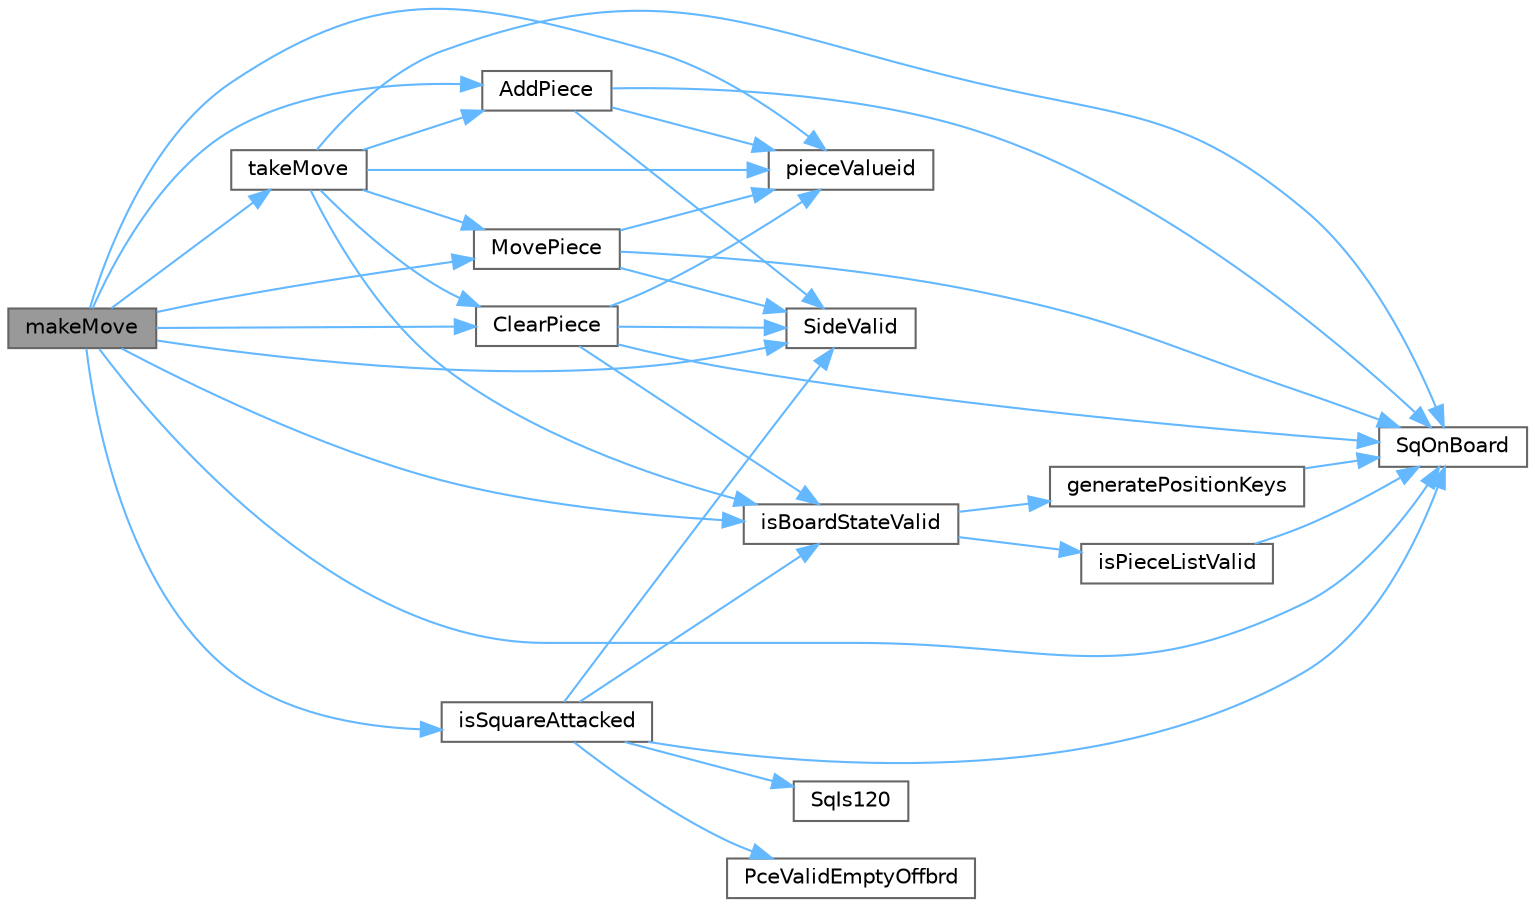 digraph "makeMove"
{
 // INTERACTIVE_SVG=YES
 // LATEX_PDF_SIZE
  bgcolor="transparent";
  edge [fontname=Helvetica,fontsize=10,labelfontname=Helvetica,labelfontsize=10];
  node [fontname=Helvetica,fontsize=10,shape=box,height=0.2,width=0.4];
  rankdir="LR";
  Node1 [id="Node000001",label="makeMove",height=0.2,width=0.4,color="gray40", fillcolor="grey60", style="filled", fontcolor="black",tooltip="Make a move; returns non-zero if legal (king not left in check)."];
  Node1 -> Node2 [id="edge1_Node000001_Node000002",color="steelblue1",style="solid",tooltip=" "];
  Node2 [id="Node000002",label="AddPiece",height=0.2,width=0.4,color="grey40", fillcolor="white", style="filled",URL="$make__move_8cpp.html#a6ac5b01b46acf941303b6ff4505889b4",tooltip=" "];
  Node2 -> Node3 [id="edge2_Node000002_Node000003",color="steelblue1",style="solid",tooltip=" "];
  Node3 [id="Node000003",label="pieceValueid",height=0.2,width=0.4,color="grey40", fillcolor="white", style="filled",URL="$validate_8cpp.html#aca205110cd18879d0e0a965dee34b776",tooltip="Checks if the given piece code is a valid piece (non-empty)."];
  Node2 -> Node4 [id="edge3_Node000002_Node000004",color="steelblue1",style="solid",tooltip=" "];
  Node4 [id="Node000004",label="SideValid",height=0.2,width=0.4,color="grey40", fillcolor="white", style="filled",URL="$validate_8cpp.html#ad7a2e012bffa6db3df97e7742c9d731d",tooltip="Checks if the given side identifier is valid."];
  Node2 -> Node5 [id="edge4_Node000002_Node000005",color="steelblue1",style="solid",tooltip=" "];
  Node5 [id="Node000005",label="SqOnBoard",height=0.2,width=0.4,color="grey40", fillcolor="white", style="filled",URL="$validate_8cpp.html#ad5a569564ef016ed02a4fef23d89d9c4",tooltip="Checks if a given square index refers to a valid on-board square."];
  Node1 -> Node6 [id="edge5_Node000001_Node000006",color="steelblue1",style="solid",tooltip=" "];
  Node6 [id="Node000006",label="ClearPiece",height=0.2,width=0.4,color="grey40", fillcolor="white", style="filled",URL="$make__move_8cpp.html#a7638b740f3b9301ec3ef126abaeef83e",tooltip=" "];
  Node6 -> Node7 [id="edge6_Node000006_Node000007",color="steelblue1",style="solid",tooltip=" "];
  Node7 [id="Node000007",label="isBoardStateValid",height=0.2,width=0.4,color="grey40", fillcolor="white", style="filled",URL="$board_8cpp.html#a27f071824f45c724e8ddd02c72b39871",tooltip="Performs a full internal consistency check of the board state."];
  Node7 -> Node8 [id="edge7_Node000007_Node000008",color="steelblue1",style="solid",tooltip=" "];
  Node8 [id="Node000008",label="generatePositionKeys",height=0.2,width=0.4,color="grey40", fillcolor="white", style="filled",URL="$hash__keys_8cpp.html#a8c1832e1dfd853cce944ddd2df57dd53",tooltip="Generates a Zobrist hash key for the given board position."];
  Node8 -> Node5 [id="edge8_Node000008_Node000005",color="steelblue1",style="solid",tooltip=" "];
  Node7 -> Node9 [id="edge9_Node000007_Node000009",color="steelblue1",style="solid",tooltip=" "];
  Node9 [id="Node000009",label="isPieceListValid",height=0.2,width=0.4,color="grey40", fillcolor="white", style="filled",URL="$board_8cpp.html#addbaf4fbab51f8032e0e7aabbffeab96",tooltip="Validate that piece list array is consistent with board state."];
  Node9 -> Node5 [id="edge10_Node000009_Node000005",color="steelblue1",style="solid",tooltip=" "];
  Node6 -> Node3 [id="edge11_Node000006_Node000003",color="steelblue1",style="solid",tooltip=" "];
  Node6 -> Node4 [id="edge12_Node000006_Node000004",color="steelblue1",style="solid",tooltip=" "];
  Node6 -> Node5 [id="edge13_Node000006_Node000005",color="steelblue1",style="solid",tooltip=" "];
  Node1 -> Node7 [id="edge14_Node000001_Node000007",color="steelblue1",style="solid",tooltip=" "];
  Node1 -> Node10 [id="edge15_Node000001_Node000010",color="steelblue1",style="solid",tooltip=" "];
  Node10 [id="Node000010",label="isSquareAttacked",height=0.2,width=0.4,color="grey40", fillcolor="white", style="filled",URL="$attack_8cpp.html#a36ea46ff61e0738a61f70dcf90b5178b",tooltip="Determines if a given square is attacked by a given side."];
  Node10 -> Node7 [id="edge16_Node000010_Node000007",color="steelblue1",style="solid",tooltip=" "];
  Node10 -> Node11 [id="edge17_Node000010_Node000011",color="steelblue1",style="solid",tooltip=" "];
  Node11 [id="Node000011",label="PceValidEmptyOffbrd",height=0.2,width=0.4,color="grey40", fillcolor="white", style="filled",URL="$validate_8cpp.html#aac5a1baab60b7b72d85de73be258f91b",tooltip="Checks if the given piece code is empty, valid, or OFFBOARD."];
  Node10 -> Node4 [id="edge18_Node000010_Node000004",color="steelblue1",style="solid",tooltip=" "];
  Node10 -> Node12 [id="edge19_Node000010_Node000012",color="steelblue1",style="solid",tooltip=" "];
  Node12 [id="Node000012",label="SqIs120",height=0.2,width=0.4,color="grey40", fillcolor="white", style="filled",URL="$validate_8cpp.html#a48b5f0e20cf731ceeeb659fbc27b972c",tooltip="Checks if a given square index is within the 120-based range."];
  Node10 -> Node5 [id="edge20_Node000010_Node000005",color="steelblue1",style="solid",tooltip=" "];
  Node1 -> Node13 [id="edge21_Node000001_Node000013",color="steelblue1",style="solid",tooltip=" "];
  Node13 [id="Node000013",label="MovePiece",height=0.2,width=0.4,color="grey40", fillcolor="white", style="filled",URL="$make__move_8cpp.html#ad096f1812d822251b98ffbc3894bc1d5",tooltip=" "];
  Node13 -> Node3 [id="edge22_Node000013_Node000003",color="steelblue1",style="solid",tooltip=" "];
  Node13 -> Node4 [id="edge23_Node000013_Node000004",color="steelblue1",style="solid",tooltip=" "];
  Node13 -> Node5 [id="edge24_Node000013_Node000005",color="steelblue1",style="solid",tooltip=" "];
  Node1 -> Node3 [id="edge25_Node000001_Node000003",color="steelblue1",style="solid",tooltip=" "];
  Node1 -> Node4 [id="edge26_Node000001_Node000004",color="steelblue1",style="solid",tooltip=" "];
  Node1 -> Node5 [id="edge27_Node000001_Node000005",color="steelblue1",style="solid",tooltip=" "];
  Node1 -> Node14 [id="edge28_Node000001_Node000014",color="steelblue1",style="solid",tooltip=" "];
  Node14 [id="Node000014",label="takeMove",height=0.2,width=0.4,color="grey40", fillcolor="white", style="filled",URL="$make__move_8cpp.html#aa9576282fc64517514da4a21518ae4d7",tooltip="Undo the last made move."];
  Node14 -> Node2 [id="edge29_Node000014_Node000002",color="steelblue1",style="solid",tooltip=" "];
  Node14 -> Node6 [id="edge30_Node000014_Node000006",color="steelblue1",style="solid",tooltip=" "];
  Node14 -> Node7 [id="edge31_Node000014_Node000007",color="steelblue1",style="solid",tooltip=" "];
  Node14 -> Node13 [id="edge32_Node000014_Node000013",color="steelblue1",style="solid",tooltip=" "];
  Node14 -> Node3 [id="edge33_Node000014_Node000003",color="steelblue1",style="solid",tooltip=" "];
  Node14 -> Node5 [id="edge34_Node000014_Node000005",color="steelblue1",style="solid",tooltip=" "];
}
